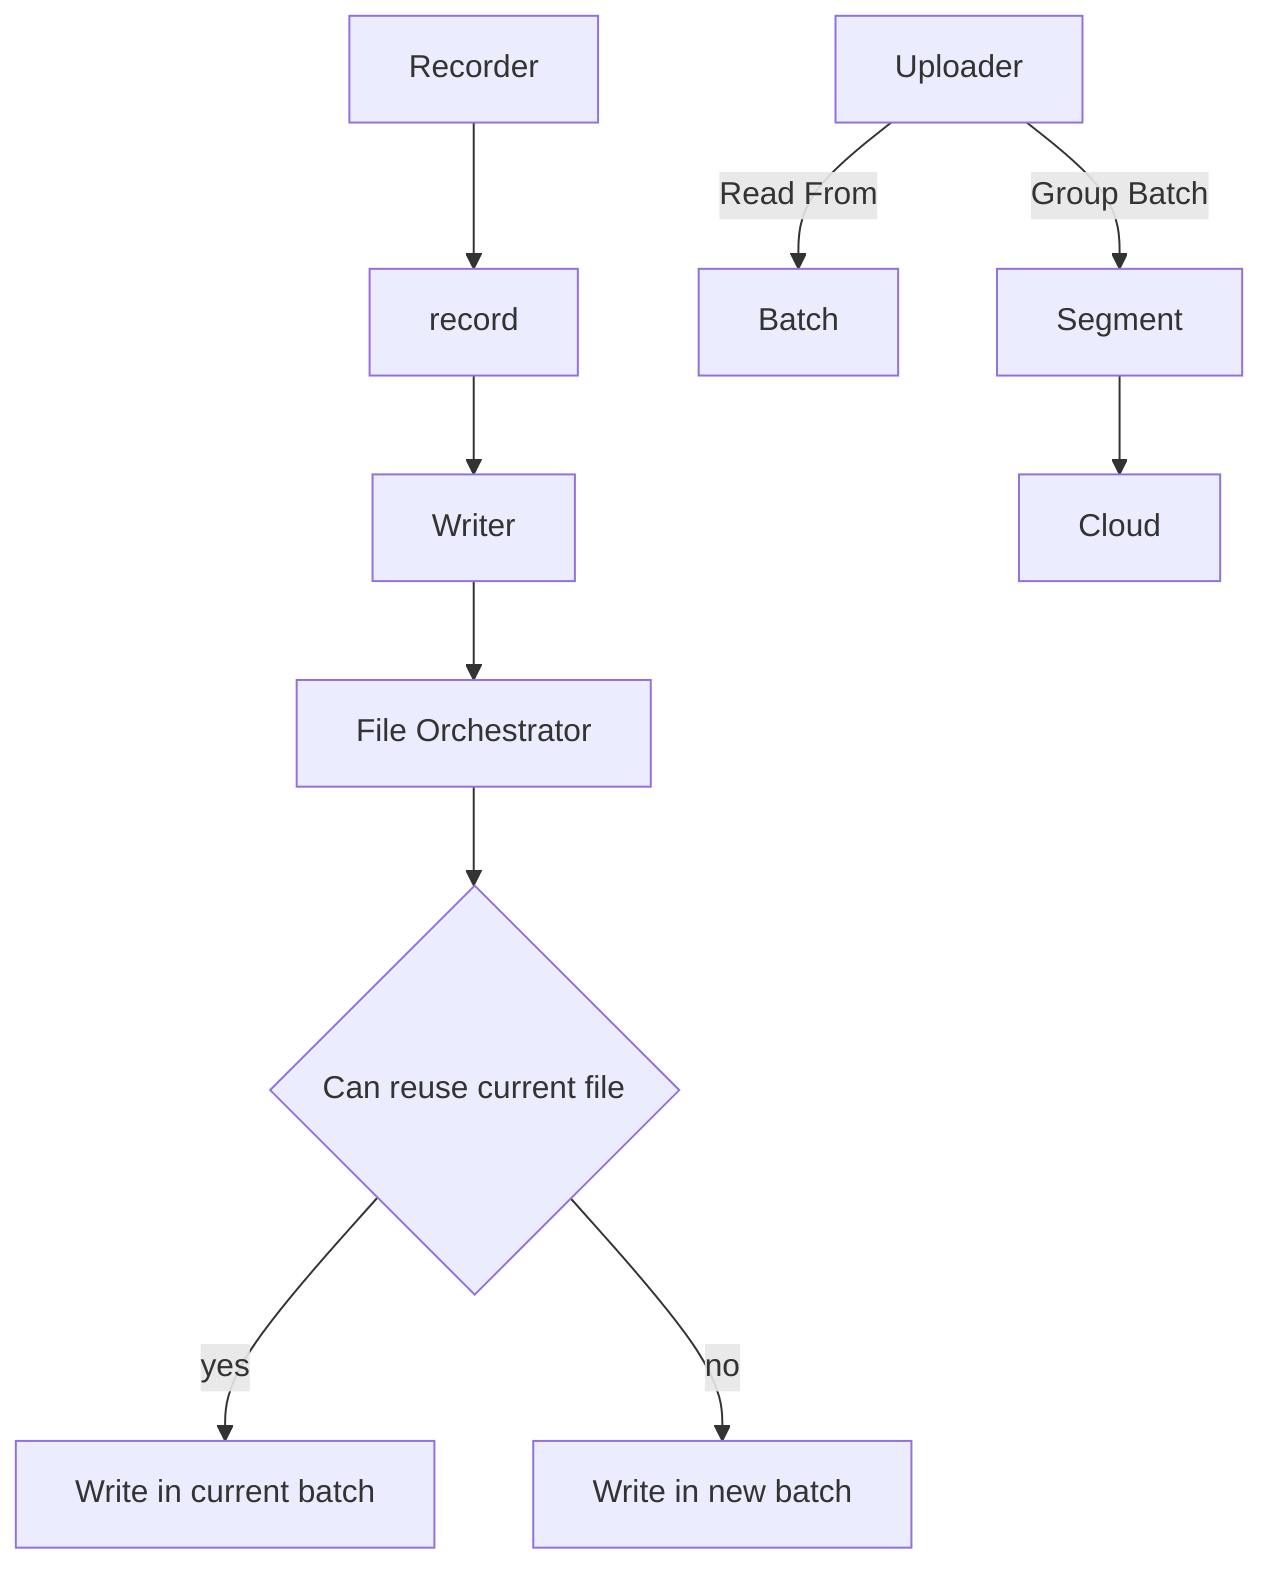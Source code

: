 flowchart TD
    recorder["Recorder"]
    writer["Writer"]
    file_orchestrator["File Orchestrator"]
    check_recent_file{"Can reuse current file"}
    write_in_current_batch["Write in current batch"]
    write_in_new_batch["Write in new batch"]
    uploader["Uploader"]
    batch["Batch"]
    recorder --> record
    record--> writer
    writer --> file_orchestrator
    file_orchestrator --> check_recent_file
    check_recent_file -- yes --> write_in_current_batch
    check_recent_file -- no --> write_in_new_batch
    uploader -- Read From --> batch
    uploader -- Group Batch --> Segment
    Segment --> Cloud